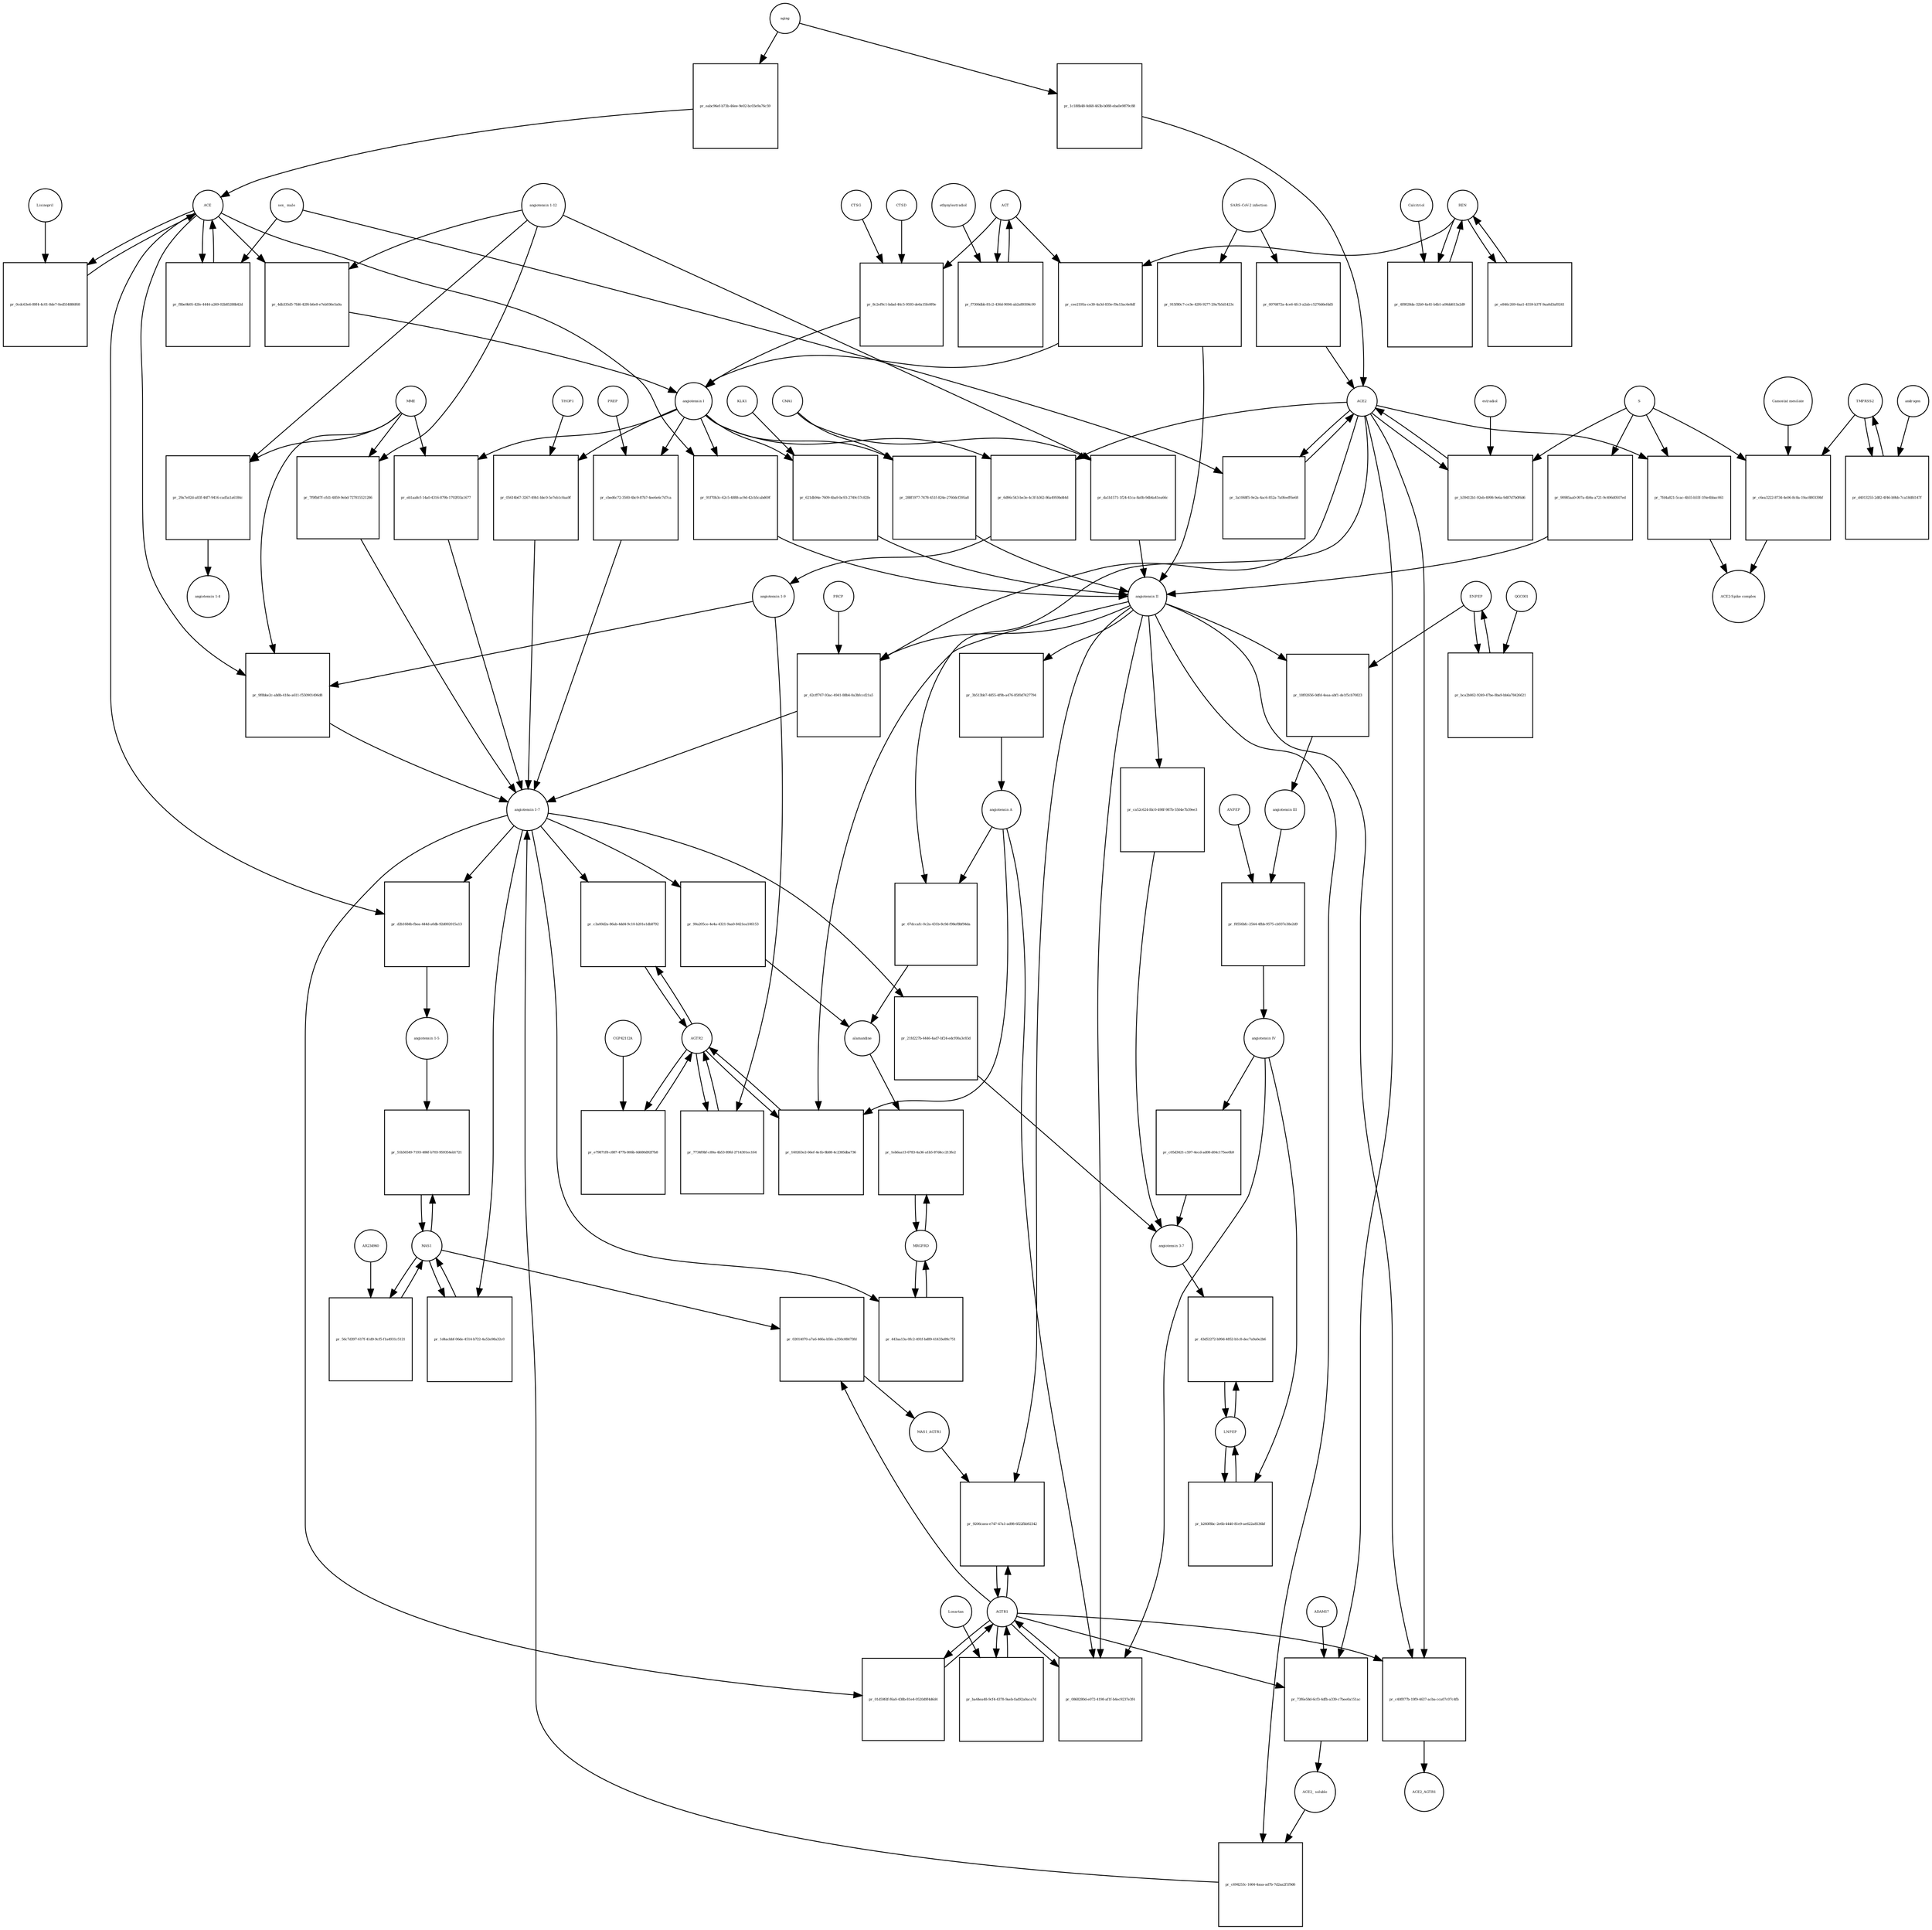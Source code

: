 strict digraph  {
"angiotensin I" [annotation="urn_miriam_obo.chebi_CHEBI%3A2718", bipartite=0, cls="simple chemical", fontsize=4, label="angiotensin I", shape=circle];
"pr_91f70b3c-62c5-4888-ac9d-42cb5cabd69f" [annotation="", bipartite=1, cls=process, fontsize=4, label="pr_91f70b3c-62c5-4888-ac9d-42cb5cabd69f", shape=square];
"angiotensin II" [annotation="urn_miriam_obo.chebi_CHEBI%3A2718", bipartite=0, cls="simple chemical", fontsize=4, label="angiotensin II", shape=circle];
ACE [annotation="urn_miriam_hgnc_HGNC%3A2707", bipartite=0, cls=macromolecule, fontsize=4, label=ACE, shape=circle];
"pr_6d96c543-be3e-4c3f-b362-86a4959bd44d" [annotation="", bipartite=1, cls=process, fontsize=4, label="pr_6d96c543-be3e-4c3f-b362-86a4959bd44d", shape=square];
"angiotensin 1-9" [annotation="urn_miriam_obo.chebi_CHEBI%3A80128", bipartite=0, cls="simple chemical", fontsize=4, label="angiotensin 1-9", shape=circle];
ACE2 [annotation="urn_miriam_hgnc_HGNC%3A13557", bipartite=0, cls=macromolecule, fontsize=4, label=ACE2, shape=circle];
"pr_9f8bbe2c-ab8b-418e-a611-f550901496d8" [annotation="", bipartite=1, cls=process, fontsize=4, label="pr_9f8bbe2c-ab8b-418e-a611-f550901496d8", shape=square];
"angiotensin 1-7" [annotation="urn_miriam_obo.chebi_CHEBI%3A55438", bipartite=0, cls="simple chemical", fontsize=4, label="angiotensin 1-7", shape=circle];
MME [annotation="urn_miriam_hgnc_HGNC%3A7154", bipartite=0, cls=macromolecule, fontsize=4, label=MME, shape=circle];
"pr_62cff767-93ac-4941-88b4-0a3bfccd21a5" [annotation="", bipartite=1, cls=process, fontsize=4, label="pr_62cff767-93ac-4941-88b4-0a3bfccd21a5", shape=square];
PRCP [annotation="urn_miriam_hgnc_HGNC%3A9344", bipartite=0, cls=macromolecule, fontsize=4, label=PRCP, shape=circle];
"pr_d2b1684b-fbea-444d-a0db-92d002015a13" [annotation="", bipartite=1, cls=process, fontsize=4, label="pr_d2b1684b-fbea-444d-a0db-92d002015a13", shape=square];
"angiotensin 1-5" [annotation="urn_miriam_obo.chebi_CHEBI%3A80129", bipartite=0, cls="simple chemical", fontsize=4, label="angiotensin 1-5", shape=circle];
REN [annotation="urn_miriam_hgnc_HGNC%3A9958", bipartite=0, cls=macromolecule, fontsize=4, label=REN, shape=circle];
"pr_4f8028da-32b9-4a41-b4b1-a00dd613a2d9" [annotation="", bipartite=1, cls="omitted process", fontsize=4, label="pr_4f8028da-32b9-4a41-b4b1-a00dd613a2d9", shape=square];
Calcitriol [annotation="urn_miriam_obo.chebi_CHEBI%3A17823", bipartite=0, cls="simple chemical", fontsize=4, label=Calcitriol, shape=circle];
AGT [annotation="urn_miriam_hgnc_HGNC%3A333", bipartite=0, cls=macromolecule, fontsize=4, label=AGT, shape=circle];
"pr_cee2195a-ce30-4a3d-835e-f9a13ac6e8df" [annotation="", bipartite=1, cls=process, fontsize=4, label="pr_cee2195a-ce30-4a3d-835e-f9a13ac6e8df", shape=square];
"pr_eb1aa8cf-14a0-4316-879b-1792f03a1677" [annotation="", bipartite=1, cls=process, fontsize=4, label="pr_eb1aa8cf-14a0-4316-879b-1792f03a1677", shape=square];
MAS1 [annotation="urn_miriam_hgnc_HGNC%3A6899", bipartite=0, cls=macromolecule, fontsize=4, label=MAS1, shape=circle];
"pr_51b56549-7193-486f-b703-959354eb1721" [annotation="", bipartite=1, cls=process, fontsize=4, label="pr_51b56549-7193-486f-b703-959354eb1721", shape=square];
"pr_90a205ce-4e4a-4321-9aa0-8421ea106153" [annotation="", bipartite=1, cls=process, fontsize=4, label="pr_90a205ce-4e4a-4321-9aa0-8421ea106153", shape=square];
alamandine [annotation="urn_miriam_pubchem.compound_44192273", bipartite=0, cls="simple chemical", fontsize=4, label=alamandine, shape=circle];
"pr_3b513bb7-4855-4f9b-a476-85f0d7427794" [annotation="", bipartite=1, cls=process, fontsize=4, label="pr_3b513bb7-4855-4f9b-a476-85f0d7427794", shape=square];
"angiotensin A" [annotation="urn_miriam_kegg.compound_C20970|urn_miriam_pubchem.compound_91691124", bipartite=0, cls="simple chemical", fontsize=4, label="angiotensin A", shape=circle];
"pr_67dccafc-0c2a-431b-8c9d-f98ef8bf94da" [annotation="", bipartite=1, cls=process, fontsize=4, label="pr_67dccafc-0c2a-431b-8c9d-f98ef8bf94da", shape=square];
"pr_18f02656-0dfd-4eaa-abf1-de1f5cb70823" [annotation="", bipartite=1, cls=process, fontsize=4, label="pr_18f02656-0dfd-4eaa-abf1-de1f5cb70823", shape=square];
"angiotensin III" [annotation="urn_miriam_obo.chebi_CHEBI%3A89666", bipartite=0, cls="simple chemical", fontsize=4, label="angiotensin III", shape=circle];
ENPEP [annotation="urn_miriam_hgnc_HGNC%3A3355", bipartite=0, cls=macromolecule, fontsize=4, label=ENPEP, shape=circle];
"pr_f8556bfc-2544-4fbb-9575-cb937e38e2d9" [annotation="", bipartite=1, cls=process, fontsize=4, label="pr_f8556bfc-2544-4fbb-9575-cb937e38e2d9", shape=square];
"angiotensin IV" [annotation="urn_miriam_obo.chebi_CHEBI%3A80127", bipartite=0, cls="simple chemical", fontsize=4, label="angiotensin IV", shape=circle];
"ANPEP " [annotation="urn_miriam_hgnc_HGNC%3A500", bipartite=0, cls=macromolecule, fontsize=4, label="ANPEP ", shape=circle];
AGTR2 [annotation="urn_miriam_hgnc_HGNC%3A338", bipartite=0, cls=macromolecule, fontsize=4, label=AGTR2, shape=circle];
"pr_e79871f8-c887-477b-806b-0d680d92f7b8" [annotation="", bipartite=1, cls=process, fontsize=4, label="pr_e79871f8-c887-477b-806b-0d680d92f7b8", shape=square];
CGP42112A [annotation="urn_miriam_obo.chebi_CHEBI%3A147302", bipartite=0, cls="simple chemical", fontsize=4, label=CGP42112A, shape=circle];
"pr_e846c269-6aa1-4559-b37f-9aa0d3af0241" [annotation="", bipartite=1, cls=process, fontsize=4, label="pr_e846c269-6aa1-4559-b37f-9aa0d3af0241", shape=square];
"pr_73f6e58d-6cf3-4dfb-a339-c7bee0a151ac" [annotation="", bipartite=1, cls=process, fontsize=4, label="pr_73f6e58d-6cf3-4dfb-a339-c7bee0a151ac", shape=square];
"ACE2_ soluble" [annotation="urn_miriam_hgnc.symbol_ACE2", bipartite=0, cls=macromolecule, fontsize=4, label="ACE2_ soluble", shape=circle];
ADAM17 [annotation="urn_miriam_hgnc_HGNC%3A195", bipartite=0, cls=macromolecule, fontsize=4, label=ADAM17, shape=circle];
AGTR1 [annotation="urn_miriam_hgnc_HGNC%3A336", bipartite=0, cls=macromolecule, fontsize=4, label=AGTR1, shape=circle];
"pr_160263e2-66ef-4e1b-8b88-4c2385dba736" [annotation="", bipartite=1, cls=process, fontsize=4, label="pr_160263e2-66ef-4e1b-8b88-4c2385dba736", shape=square];
"pr_1c188b48-0d48-463b-b088-eba0e9879c88" [annotation="", bipartite=1, cls=process, fontsize=4, label="pr_1c188b48-0d48-463b-b088-eba0e9879c88", shape=square];
aging [annotation="urn_miriam_obo.go_GO%3A0007568", bipartite=0, cls=phenotype, fontsize=4, label=aging, shape=circle];
MRGPRD [annotation="urn_miriam_hgnc_HGNC%3A29626", bipartite=0, cls=macromolecule, fontsize=4, label=MRGPRD, shape=circle];
"pr_1eb6aa13-6783-4a36-a1b5-87d4cc213fe2" [annotation="", bipartite=1, cls=process, fontsize=4, label="pr_1eb6aa13-6783-4a36-a1b5-87d4cc213fe2", shape=square];
"pr_c694253c-1664-4aaa-ad7b-7d2aa2f1f9d6" [annotation="", bipartite=1, cls=process, fontsize=4, label="pr_c694253c-1664-4aaa-ad7b-7d2aa2f1f9d6", shape=square];
"pr_eabc96ef-b73b-46ee-9e02-bc03e9a76c59" [annotation="", bipartite=1, cls=process, fontsize=4, label="pr_eabc96ef-b73b-46ee-9e02-bc03e9a76c59", shape=square];
"pr_3a1068f5-9e2a-4ac6-852a-7a0feeff6e68" [annotation="", bipartite=1, cls=process, fontsize=4, label="pr_3a1068f5-9e2a-4ac6-852a-7a0feeff6e68", shape=square];
"sex_ male" [annotation=urn_miriam_mesh_D008297, bipartite=0, cls=phenotype, fontsize=4, label="sex_ male", shape=circle];
"pr_90985aa0-097a-4b9a-a721-9c496d0507ed" [annotation="", bipartite=1, cls=process, fontsize=4, label="pr_90985aa0-097a-4b9a-a721-9c496d0507ed", shape=square];
S [annotation="urn_miriam_uniprot_P0DTC2|urn_miriam_uniprot_P59594", bipartite=0, cls=macromolecule, fontsize=4, label=S, shape=circle];
"pr_f8be9b05-42fe-4444-a269-02b85288b42d" [annotation="", bipartite=1, cls=process, fontsize=4, label="pr_f8be9b05-42fe-4444-a269-02b85288b42d", shape=square];
"pr_0868280d-e072-4198-af1f-b4ec9237e3f4" [annotation="", bipartite=1, cls=process, fontsize=4, label="pr_0868280d-e072-4198-af1f-b4ec9237e3f4", shape=square];
"pr_c40f877b-19f9-4637-acba-cca07c07c4fb" [annotation="", bipartite=1, cls=process, fontsize=4, label="pr_c40f877b-19f9-4637-acba-cca07c07c4fb", shape=square];
ACE2_AGTR1 [annotation=urn_miriam_pubmed_25225202, bipartite=0, cls=complex, fontsize=4, label=ACE2_AGTR1, shape=circle];
"pr_7fd4a821-5cac-4b55-b55f-1f4e4bbac061" [annotation="", bipartite=1, cls=process, fontsize=4, label="pr_7fd4a821-5cac-4b55-b55f-1f4e4bbac061", shape=square];
"ACE2-Spike complex" [annotation=urn_miriam_pubmed_32275855, bipartite=0, cls=complex, fontsize=4, label="ACE2-Spike complex", shape=circle];
"pr_915f80c7-ce3e-42f6-9277-29a7b5d1423c" [annotation="", bipartite=1, cls=process, fontsize=4, label="pr_915f80c7-ce3e-42f6-9277-29a7b5d1423c", shape=square];
"SARS-CoV-2 infection" [annotation="urn_miriam_taxonomy_2697049|urn_miriam_mesh_C000657245", bipartite=0, cls=phenotype, fontsize=4, label="SARS-CoV-2 infection", shape=circle];
"angiotensin 1-12" [annotation=urn_miriam_pubmed_27465904, bipartite=0, cls="simple chemical", fontsize=4, label="angiotensin 1-12", shape=circle];
"pr_da1b1571-1f24-41ca-8a0b-9db4a41ea66c" [annotation="", bipartite=1, cls=process, fontsize=4, label="pr_da1b1571-1f24-41ca-8a0b-9db4a41ea66c", shape=square];
CMA1 [annotation="urn_miriam_hgnc_HGNC%3A2097", bipartite=0, cls=macromolecule, fontsize=4, label=CMA1, shape=circle];
TMPRSS2 [annotation="urn_miriam_hgnc_HGNC%3A11876", bipartite=0, cls=macromolecule, fontsize=4, label=TMPRSS2, shape=circle];
"pr_d4013255-2d82-4f46-b9bb-7ca18dfd147f" [annotation="", bipartite=1, cls="omitted process", fontsize=4, label="pr_d4013255-2d82-4f46-b9bb-7ca18dfd147f", shape=square];
androgen [annotation="urn_miriam_obo.chebi_CHEBI%3A50113", bipartite=0, cls="simple chemical", fontsize=4, label=androgen, shape=circle];
"pr_29a7e02d-a83f-44f7-9416-cad5a1a6184c" [annotation="", bipartite=1, cls=process, fontsize=4, label="pr_29a7e02d-a83f-44f7-9416-cad5a1a6184c", shape=square];
"angiotensin 1-4" [annotation=urn_miriam_pubmed_22490446, bipartite=0, cls="simple chemical", fontsize=4, label="angiotensin 1-4", shape=circle];
"pr_02014070-a7a6-466a-b5fe-a350c08473fd" [annotation="", bipartite=1, cls=process, fontsize=4, label="pr_02014070-a7a6-466a-b5fe-a350c08473fd", shape=square];
MAS1_AGTR1 [annotation=urn_miriam_pubmed_15809376, bipartite=0, cls=complex, fontsize=4, label=MAS1_AGTR1, shape=circle];
"pr_9206caea-e747-47a1-ad98-6f22fbb92342" [annotation="", bipartite=1, cls=process, fontsize=4, label="pr_9206caea-e747-47a1-ad98-6f22fbb92342", shape=square];
"pr_0cdc63e6-89f4-4c01-8de7-0ed554886f68" [annotation="", bipartite=1, cls=process, fontsize=4, label="pr_0cdc63e6-89f4-4c01-8de7-0ed554886f68", shape=square];
Lisinopril [annotation="urn_miriam_obo.chebi_CHEBI%3A43755", bipartite=0, cls="simple chemical", fontsize=4, label=Lisinopril, shape=circle];
"pr_4db335d5-7fd6-42f6-b6e8-e7eb936e5a0a" [annotation="", bipartite=1, cls=process, fontsize=4, label="pr_4db335d5-7fd6-42f6-b6e8-e7eb936e5a0a", shape=square];
LNPEP [annotation="urn_miriam_hgnc_HGNC%3A6656", bipartite=0, cls=macromolecule, fontsize=4, label=LNPEP, shape=circle];
"pr_b260f8bc-2e6b-4440-81e9-ae622a8536bf" [annotation="", bipartite=1, cls=process, fontsize=4, label="pr_b260f8bc-2e6b-4440-81e9-ae622a8536bf", shape=square];
"pr_7f9fb87f-cfd1-4859-9ebd-727815521286" [annotation="", bipartite=1, cls=process, fontsize=4, label="pr_7f9fb87f-cfd1-4859-9ebd-727815521286", shape=square];
"pr_56c7d397-617f-41d9-9cf5-f1a4931c5121" [annotation="", bipartite=1, cls=process, fontsize=4, label="pr_56c7d397-617f-41d9-9cf5-f1a4931c5121", shape=square];
AR234960 [annotation="urn_miriam_pubchem.compound_146025955", bipartite=0, cls="simple chemical", fontsize=4, label=AR234960, shape=circle];
"pr_bca2b062-9249-47be-8ba9-bb6a78426621" [annotation="", bipartite=1, cls=process, fontsize=4, label="pr_bca2b062-9249-47be-8ba9-bb6a78426621", shape=square];
QGC001 [annotation=urn_miriam_pubmed_24337978, bipartite=0, cls="simple chemical", fontsize=4, label=QGC001, shape=circle];
"pr_8c2ef9c1-bdad-44c5-9593-de6a15fe9f0e" [annotation="", bipartite=1, cls=process, fontsize=4, label="pr_8c2ef9c1-bdad-44c5-9593-de6a15fe9f0e", shape=square];
CTSD [annotation="urn_miriam_hgnc_HGNC%3A2529", bipartite=0, cls=macromolecule, fontsize=4, label=CTSD, shape=circle];
CTSG [annotation="urn_miriam_hgnc_HGNC%3A2532", bipartite=0, cls=macromolecule, fontsize=4, label=CTSG, shape=circle];
"pr_288f1977-7478-451f-824e-2760dcf395a8" [annotation="", bipartite=1, cls=process, fontsize=4, label="pr_288f1977-7478-451f-824e-2760dcf395a8", shape=square];
"pr_621db94e-7609-4ba9-bc93-2749c57c82fe" [annotation="", bipartite=1, cls=process, fontsize=4, label="pr_621db94e-7609-4ba9-bc93-2749c57c82fe", shape=square];
KLK1 [annotation="urn_miriam_hgnc_HGNC%3A6357", bipartite=0, cls=macromolecule, fontsize=4, label=KLK1, shape=circle];
"pr_05614b67-3267-49b1-bbc0-5e7eb1c0aa9f" [annotation="", bipartite=1, cls=process, fontsize=4, label="pr_05614b67-3267-49b1-bbc0-5e7eb1c0aa9f", shape=square];
THOP1 [annotation="urn_miriam_hgnc_HGNC%3A11793", bipartite=0, cls=macromolecule, fontsize=4, label=THOP1, shape=circle];
"pr_cbed6c72-3500-4bc9-87b7-4ee6e6c7d7ca" [annotation="", bipartite=1, cls=process, fontsize=4, label="pr_cbed6c72-3500-4bc9-87b7-4ee6e6c7d7ca", shape=square];
PREP [annotation="urn_miriam_hgnc_HGNC%3A9358", bipartite=0, cls=macromolecule, fontsize=4, label=PREP, shape=circle];
"pr_ba44ea48-9cf4-4378-9aeb-fad92a0aca7d" [annotation="", bipartite=1, cls=process, fontsize=4, label="pr_ba44ea48-9cf4-4378-9aeb-fad92a0aca7d", shape=square];
Losartan [annotation="urn_miriam_obo.chebi_CHEBI%3A6541", bipartite=0, cls="simple chemical", fontsize=4, label=Losartan, shape=circle];
"pr_01d59fdf-f6a0-438b-81e4-0520d9f4d6d4" [annotation="", bipartite=1, cls=process, fontsize=4, label="pr_01d59fdf-f6a0-438b-81e4-0520d9f4d6d4", shape=square];
"pr_c3a00d2a-86ab-4dd4-9c10-b201e1db8792" [annotation="", bipartite=1, cls=process, fontsize=4, label="pr_c3a00d2a-86ab-4dd4-9c10-b201e1db8792", shape=square];
"pr_7734f0bf-c80a-4b53-89fd-2714301ec164" [annotation="", bipartite=1, cls=process, fontsize=4, label="pr_7734f0bf-c80a-4b53-89fd-2714301ec164", shape=square];
"pr_1d4acbbf-06de-4514-b722-4a52e98a32c0" [annotation="", bipartite=1, cls=process, fontsize=4, label="pr_1d4acbbf-06de-4514-b722-4a52e98a32c0", shape=square];
"pr_443aa13a-0fc2-491f-bd89-41433e89c751" [annotation="", bipartite=1, cls=process, fontsize=4, label="pr_443aa13a-0fc2-491f-bd89-41433e89c751", shape=square];
"pr_21fd227b-4446-4ad7-bf24-edcf00a3c83d" [annotation="", bipartite=1, cls=process, fontsize=4, label="pr_21fd227b-4446-4ad7-bf24-edcf00a3c83d", shape=square];
"angiotensin 3-7" [annotation=urn_miriam_pubmed_30934934, bipartite=0, cls="simple chemical", fontsize=4, label="angiotensin 3-7", shape=circle];
"pr_ca52c624-fdc0-498f-987b-5504e7b39ee3" [annotation="", bipartite=1, cls=process, fontsize=4, label="pr_ca52c624-fdc0-498f-987b-5504e7b39ee3", shape=square];
"pr_c05d3421-c597-4ecd-ad08-d04c175ee0b9" [annotation="", bipartite=1, cls=process, fontsize=4, label="pr_c05d3421-c597-4ecd-ad08-d04c175ee0b9", shape=square];
"pr_c6ea3222-8734-4e06-8c8a-19ac880339bf" [annotation="", bipartite=1, cls="omitted process", fontsize=4, label="pr_c6ea3222-8734-4e06-8c8a-19ac880339bf", shape=square];
"Camostat mesilate" [annotation="urn_miriam_obo.chebi_CHEBI%3A135632", bipartite=0, cls="simple chemical", fontsize=4, label="Camostat mesilate", shape=circle];
"pr_43d52272-b99d-4852-b1c8-dec7a9a0e2b6" [annotation="", bipartite=1, cls=process, fontsize=4, label="pr_43d52272-b99d-4852-b1c8-dec7a9a0e2b6", shape=square];
"pr_b39412b1-92eb-4998-9e6a-9d87d7b0f6d6" [annotation="", bipartite=1, cls="omitted process", fontsize=4, label="pr_b39412b1-92eb-4998-9e6a-9d87d7b0f6d6", shape=square];
estradiol [annotation="urn_miriam_obo.chebi_CHEBI%3A16469", bipartite=0, cls="simple chemical", fontsize=4, label=estradiol, shape=circle];
"pr_f7306dbb-81c2-436d-9004-ab2a89306c99" [annotation="", bipartite=1, cls="omitted process", fontsize=4, label="pr_f7306dbb-81c2-436d-9004-ab2a89306c99", shape=square];
ethynylestradiol [annotation="urn_miriam_obo.chebi_CHEBI%3A4903", bipartite=0, cls="simple chemical", fontsize=4, label=ethynylestradiol, shape=circle];
"pr_0076872a-4ce6-4fc3-a2ab-c5276d6efdd5" [annotation="", bipartite=1, cls=process, fontsize=4, label="pr_0076872a-4ce6-4fc3-a2ab-c5276d6efdd5", shape=square];
"angiotensin I" -> "pr_91f70b3c-62c5-4888-ac9d-42cb5cabd69f"  [annotation="", interaction_type=consumption];
"angiotensin I" -> "pr_6d96c543-be3e-4c3f-b362-86a4959bd44d"  [annotation="", interaction_type=consumption];
"angiotensin I" -> "pr_eb1aa8cf-14a0-4316-879b-1792f03a1677"  [annotation="", interaction_type=consumption];
"angiotensin I" -> "pr_288f1977-7478-451f-824e-2760dcf395a8"  [annotation="", interaction_type=consumption];
"angiotensin I" -> "pr_621db94e-7609-4ba9-bc93-2749c57c82fe"  [annotation="", interaction_type=consumption];
"angiotensin I" -> "pr_05614b67-3267-49b1-bbc0-5e7eb1c0aa9f"  [annotation="", interaction_type=consumption];
"angiotensin I" -> "pr_cbed6c72-3500-4bc9-87b7-4ee6e6c7d7ca"  [annotation="", interaction_type=consumption];
"pr_91f70b3c-62c5-4888-ac9d-42cb5cabd69f" -> "angiotensin II"  [annotation="", interaction_type=production];
"angiotensin II" -> "pr_62cff767-93ac-4941-88b4-0a3bfccd21a5"  [annotation="", interaction_type=consumption];
"angiotensin II" -> "pr_3b513bb7-4855-4f9b-a476-85f0d7427794"  [annotation="", interaction_type=consumption];
"angiotensin II" -> "pr_18f02656-0dfd-4eaa-abf1-de1f5cb70823"  [annotation="", interaction_type=consumption];
"angiotensin II" -> "pr_160263e2-66ef-4e1b-8b88-4c2385dba736"  [annotation="urn_miriam_pubmed_17630322|urn_miriam_taxonomy_9606|urn_miriam_pubmed_17138938", interaction_type=stimulation];
"angiotensin II" -> "pr_c694253c-1664-4aaa-ad7b-7d2aa2f1f9d6"  [annotation="", interaction_type=consumption];
"angiotensin II" -> "pr_0868280d-e072-4198-af1f-b4ec9237e3f4"  [annotation="urn_miriam_pubmed_26497614|urn_miriam_taxonomy_10116|urn_miriam_pubmed_17630322|urn_miriam_pubmed_32333398|urn_miriam_pubmed_17138938|urn_miriam_taxonomy_9606", interaction_type=stimulation];
"angiotensin II" -> "pr_c40f877b-19f9-4637-acba-cca07c07c4fb"  [annotation="urn_miriam_pubmed_25225202|urn_miriam_taxonomy_9606", interaction_type=inhibition];
"angiotensin II" -> "pr_9206caea-e747-47a1-ad98-6f22fbb92342"  [annotation="urn_miriam_pubmed_15809376|urn_miriam_taxonomy_9606", interaction_type=stimulation];
"angiotensin II" -> "pr_ca52c624-fdc0-498f-987b-5504e7b39ee3"  [annotation="", interaction_type=consumption];
ACE -> "pr_91f70b3c-62c5-4888-ac9d-42cb5cabd69f"  [annotation="urn_miriam_taxonomy_9606|urn_miriam_pubmed_10969042", interaction_type=catalysis];
ACE -> "pr_9f8bbe2c-ab8b-418e-a611-f550901496d8"  [annotation="urn_miriam_pubmed_15283675|urn_miriam_taxonomy_9606", interaction_type=catalysis];
ACE -> "pr_d2b1684b-fbea-444d-a0db-92d002015a13"  [annotation="urn_miriam_pubmed_10969042|urn_miriam_taxonomy_9606", interaction_type=catalysis];
ACE -> "pr_f8be9b05-42fe-4444-a269-02b85288b42d"  [annotation="", interaction_type=consumption];
ACE -> "pr_0cdc63e6-89f4-4c01-8de7-0ed554886f68"  [annotation="", interaction_type=consumption];
ACE -> "pr_4db335d5-7fd6-42f6-b6e8-e7eb936e5a0a"  [annotation="urn_miriam_pubmed_22490446|urn_miriam_taxonomy_10116", interaction_type=catalysis];
"pr_6d96c543-be3e-4c3f-b362-86a4959bd44d" -> "angiotensin 1-9"  [annotation="", interaction_type=production];
"angiotensin 1-9" -> "pr_9f8bbe2c-ab8b-418e-a611-f550901496d8"  [annotation="", interaction_type=consumption];
"angiotensin 1-9" -> "pr_7734f0bf-c80a-4b53-89fd-2714301ec164"  [annotation="urn_miriam_pubmed_30048754|urn_miriam_taxonomy_10116", interaction_type=stimulation];
ACE2 -> "pr_6d96c543-be3e-4c3f-b362-86a4959bd44d"  [annotation="urn_miriam_pubmed_10969042|urn_miriam_taxonomy_9606", interaction_type=catalysis];
ACE2 -> "pr_62cff767-93ac-4941-88b4-0a3bfccd21a5"  [annotation="urn_miriam_taxonomy_10090|urn_miriam_pubmed_23392115", interaction_type=catalysis];
ACE2 -> "pr_67dccafc-0c2a-431b-8c9d-f98ef8bf94da"  [annotation="urn_miriam_pubmed_23446738|urn_miriam_taxonomy_9606", interaction_type=catalysis];
ACE2 -> "pr_73f6e58d-6cf3-4dfb-a339-c7bee0a151ac"  [annotation="", interaction_type=consumption];
ACE2 -> "pr_3a1068f5-9e2a-4ac6-852a-7a0feeff6e68"  [annotation="", interaction_type=consumption];
ACE2 -> "pr_c40f877b-19f9-4637-acba-cca07c07c4fb"  [annotation="", interaction_type=consumption];
ACE2 -> "pr_7fd4a821-5cac-4b55-b55f-1f4e4bbac061"  [annotation="", interaction_type=consumption];
ACE2 -> "pr_b39412b1-92eb-4998-9e6a-9d87d7b0f6d6"  [annotation="", interaction_type=consumption];
"pr_9f8bbe2c-ab8b-418e-a611-f550901496d8" -> "angiotensin 1-7"  [annotation="", interaction_type=production];
"angiotensin 1-7" -> "pr_d2b1684b-fbea-444d-a0db-92d002015a13"  [annotation="", interaction_type=consumption];
"angiotensin 1-7" -> "pr_90a205ce-4e4a-4321-9aa0-8421ea106153"  [annotation="", interaction_type=consumption];
"angiotensin 1-7" -> "pr_01d59fdf-f6a0-438b-81e4-0520d9f4d6d4"  [annotation="urn_miriam_pubmed_29928987|urn_miriam_taxonomy_9606", interaction_type=inhibition];
"angiotensin 1-7" -> "pr_c3a00d2a-86ab-4dd4-9c10-b201e1db8792"  [annotation="urn_miriam_pubmed_15767466|urn_miriam_taxonomy_10116", interaction_type=stimulation];
"angiotensin 1-7" -> "pr_1d4acbbf-06de-4514-b722-4a52e98a32c0"  [annotation="urn_miriam_pubmed_27217404|urn_miriam_taxonomy_9606", interaction_type=stimulation];
"angiotensin 1-7" -> "pr_443aa13a-0fc2-491f-bd89-41433e89c751"  [annotation="urn_miriam_pubmed_27217404|urn_miriam_taxonomy_9606", interaction_type=stimulation];
"angiotensin 1-7" -> "pr_21fd227b-4446-4ad7-bf24-edcf00a3c83d"  [annotation="", interaction_type=consumption];
MME -> "pr_9f8bbe2c-ab8b-418e-a611-f550901496d8"  [annotation="urn_miriam_pubmed_15283675|urn_miriam_taxonomy_9606", interaction_type=catalysis];
MME -> "pr_eb1aa8cf-14a0-4316-879b-1792f03a1677"  [annotation="urn_miriam_taxonomy_9606|urn_miriam_pubmed_15283675", interaction_type=catalysis];
MME -> "pr_29a7e02d-a83f-44f7-9416-cad5a1a6184c"  [annotation="urn_miriam_pubmed_22490446|urn_miriam_taxonomy_10116", interaction_type=catalysis];
MME -> "pr_7f9fb87f-cfd1-4859-9ebd-727815521286"  [annotation="urn_miriam_pubmed_22490446|urn_miriam_taxonomy_10116", interaction_type=catalysis];
"pr_62cff767-93ac-4941-88b4-0a3bfccd21a5" -> "angiotensin 1-7"  [annotation="", interaction_type=production];
PRCP -> "pr_62cff767-93ac-4941-88b4-0a3bfccd21a5"  [annotation="urn_miriam_taxonomy_10090|urn_miriam_pubmed_23392115", interaction_type=catalysis];
"pr_d2b1684b-fbea-444d-a0db-92d002015a13" -> "angiotensin 1-5"  [annotation="", interaction_type=production];
"angiotensin 1-5" -> "pr_51b56549-7193-486f-b703-959354eb1721"  [annotation="urn_miriam_pubmed_27660028|urn_miriam_taxonomy_10116", interaction_type=stimulation];
REN -> "pr_4f8028da-32b9-4a41-b4b1-a00dd613a2d9"  [annotation="", interaction_type=consumption];
REN -> "pr_cee2195a-ce30-4a3d-835e-f9a13ac6e8df"  [annotation="urn_miriam_pubmed_10585461|urn_miriam_taxonomy_9606", interaction_type=catalysis];
REN -> "pr_e846c269-6aa1-4559-b37f-9aa0d3af0241"  [annotation="", interaction_type=consumption];
"pr_4f8028da-32b9-4a41-b4b1-a00dd613a2d9" -> REN  [annotation="", interaction_type=production];
Calcitriol -> "pr_4f8028da-32b9-4a41-b4b1-a00dd613a2d9"  [annotation="urn_miriam_pubmed_12122115|urn_miriam_taxonomy_10090", interaction_type=inhibition];
AGT -> "pr_cee2195a-ce30-4a3d-835e-f9a13ac6e8df"  [annotation="", interaction_type=consumption];
AGT -> "pr_8c2ef9c1-bdad-44c5-9593-de6a15fe9f0e"  [annotation="", interaction_type=consumption];
AGT -> "pr_f7306dbb-81c2-436d-9004-ab2a89306c99"  [annotation="", interaction_type=consumption];
"pr_cee2195a-ce30-4a3d-835e-f9a13ac6e8df" -> "angiotensin I"  [annotation="", interaction_type=production];
"pr_eb1aa8cf-14a0-4316-879b-1792f03a1677" -> "angiotensin 1-7"  [annotation="", interaction_type=production];
MAS1 -> "pr_51b56549-7193-486f-b703-959354eb1721"  [annotation="", interaction_type=consumption];
MAS1 -> "pr_02014070-a7a6-466a-b5fe-a350c08473fd"  [annotation="", interaction_type=consumption];
MAS1 -> "pr_56c7d397-617f-41d9-9cf5-f1a4931c5121"  [annotation="", interaction_type=consumption];
MAS1 -> "pr_1d4acbbf-06de-4514-b722-4a52e98a32c0"  [annotation="", interaction_type=consumption];
"pr_51b56549-7193-486f-b703-959354eb1721" -> MAS1  [annotation="", interaction_type=production];
"pr_90a205ce-4e4a-4321-9aa0-8421ea106153" -> alamandine  [annotation="", interaction_type=production];
alamandine -> "pr_1eb6aa13-6783-4a36-a1b5-87d4cc213fe2"  [annotation="urn_miriam_pubmed_23446738|urn_miriam_taxonomy_9606", interaction_type=stimulation];
"pr_3b513bb7-4855-4f9b-a476-85f0d7427794" -> "angiotensin A"  [annotation="", interaction_type=production];
"angiotensin A" -> "pr_67dccafc-0c2a-431b-8c9d-f98ef8bf94da"  [annotation="", interaction_type=consumption];
"angiotensin A" -> "pr_160263e2-66ef-4e1b-8b88-4c2385dba736"  [annotation="urn_miriam_pubmed_17630322|urn_miriam_taxonomy_9606|urn_miriam_pubmed_17138938", interaction_type=stimulation];
"angiotensin A" -> "pr_0868280d-e072-4198-af1f-b4ec9237e3f4"  [annotation="urn_miriam_pubmed_26497614|urn_miriam_taxonomy_10116|urn_miriam_pubmed_17630322|urn_miriam_pubmed_32333398|urn_miriam_pubmed_17138938|urn_miriam_taxonomy_9606", interaction_type=stimulation];
"pr_67dccafc-0c2a-431b-8c9d-f98ef8bf94da" -> alamandine  [annotation="", interaction_type=production];
"pr_18f02656-0dfd-4eaa-abf1-de1f5cb70823" -> "angiotensin III"  [annotation="", interaction_type=production];
"angiotensin III" -> "pr_f8556bfc-2544-4fbb-9575-cb937e38e2d9"  [annotation="", interaction_type=consumption];
ENPEP -> "pr_18f02656-0dfd-4eaa-abf1-de1f5cb70823"  [annotation="urn_miriam_pubmed_8876246|urn_miriam_taxonomy_10090", interaction_type=catalysis];
ENPEP -> "pr_bca2b062-9249-47be-8ba9-bb6a78426621"  [annotation="", interaction_type=consumption];
"pr_f8556bfc-2544-4fbb-9575-cb937e38e2d9" -> "angiotensin IV"  [annotation="", interaction_type=production];
"angiotensin IV" -> "pr_0868280d-e072-4198-af1f-b4ec9237e3f4"  [annotation="urn_miriam_pubmed_26497614|urn_miriam_taxonomy_10116|urn_miriam_pubmed_17630322|urn_miriam_pubmed_32333398|urn_miriam_pubmed_17138938|urn_miriam_taxonomy_9606", interaction_type=stimulation];
"angiotensin IV" -> "pr_b260f8bc-2e6b-4440-81e9-ae622a8536bf"  [annotation="urn_miriam_pubmed_11707427|urn_miriam_taxonomy_9606", interaction_type=stimulation];
"angiotensin IV" -> "pr_c05d3421-c597-4ecd-ad08-d04c175ee0b9"  [annotation="", interaction_type=consumption];
"ANPEP " -> "pr_f8556bfc-2544-4fbb-9575-cb937e38e2d9"  [annotation="urn_miriam_pubmed_8876246|urn_miriam_taxonomy_10090", interaction_type=catalysis];
AGTR2 -> "pr_e79871f8-c887-477b-806b-0d680d92f7b8"  [annotation="", interaction_type=consumption];
AGTR2 -> "pr_160263e2-66ef-4e1b-8b88-4c2385dba736"  [annotation="", interaction_type=consumption];
AGTR2 -> "pr_c3a00d2a-86ab-4dd4-9c10-b201e1db8792"  [annotation="", interaction_type=consumption];
AGTR2 -> "pr_7734f0bf-c80a-4b53-89fd-2714301ec164"  [annotation="", interaction_type=consumption];
"pr_e79871f8-c887-477b-806b-0d680d92f7b8" -> AGTR2  [annotation="", interaction_type=production];
CGP42112A -> "pr_e79871f8-c887-477b-806b-0d680d92f7b8"  [annotation="urn_miriam_pubmed_25014541|urn_miriam_taxonomy_9606", interaction_type=stimulation];
"pr_e846c269-6aa1-4559-b37f-9aa0d3af0241" -> REN  [annotation="", interaction_type=production];
"pr_73f6e58d-6cf3-4dfb-a339-c7bee0a151ac" -> "ACE2_ soluble"  [annotation="", interaction_type=production];
"ACE2_ soluble" -> "pr_c694253c-1664-4aaa-ad7b-7d2aa2f1f9d6"  [annotation="urn_miriam_pubmed_28512108|urn_miriam_taxonomy_9606", interaction_type=stimulation];
ADAM17 -> "pr_73f6e58d-6cf3-4dfb-a339-c7bee0a151ac"  [annotation="urn_miriam_pubmed_24227843|urn_miriam_taxonomy_9606|urn_miriam_pubmed_32333398|urn_miriam_pubmed_28512108", interaction_type=catalysis];
AGTR1 -> "pr_73f6e58d-6cf3-4dfb-a339-c7bee0a151ac"  [annotation="urn_miriam_pubmed_24227843|urn_miriam_taxonomy_9606|urn_miriam_pubmed_32333398|urn_miriam_pubmed_28512108", interaction_type=stimulation];
AGTR1 -> "pr_0868280d-e072-4198-af1f-b4ec9237e3f4"  [annotation="", interaction_type=consumption];
AGTR1 -> "pr_c40f877b-19f9-4637-acba-cca07c07c4fb"  [annotation="", interaction_type=consumption];
AGTR1 -> "pr_02014070-a7a6-466a-b5fe-a350c08473fd"  [annotation="", interaction_type=consumption];
AGTR1 -> "pr_9206caea-e747-47a1-ad98-6f22fbb92342"  [annotation="", interaction_type=consumption];
AGTR1 -> "pr_ba44ea48-9cf4-4378-9aeb-fad92a0aca7d"  [annotation="", interaction_type=consumption];
AGTR1 -> "pr_01d59fdf-f6a0-438b-81e4-0520d9f4d6d4"  [annotation="", interaction_type=consumption];
"pr_160263e2-66ef-4e1b-8b88-4c2385dba736" -> AGTR2  [annotation="", interaction_type=production];
"pr_1c188b48-0d48-463b-b088-eba0e9879c88" -> ACE2  [annotation="", interaction_type=production];
aging -> "pr_1c188b48-0d48-463b-b088-eba0e9879c88"  [annotation="urn_miriam_pubmed_20689271|urn_miriam_taxonomy_10116", interaction_type=inhibition];
aging -> "pr_eabc96ef-b73b-46ee-9e02-bc03e9a76c59"  [annotation="urn_miriam_pubmed_20689271|urn_miriam_taxonomy_10116", interaction_type=stimulation];
MRGPRD -> "pr_1eb6aa13-6783-4a36-a1b5-87d4cc213fe2"  [annotation="", interaction_type=consumption];
MRGPRD -> "pr_443aa13a-0fc2-491f-bd89-41433e89c751"  [annotation="", interaction_type=consumption];
"pr_1eb6aa13-6783-4a36-a1b5-87d4cc213fe2" -> MRGPRD  [annotation="", interaction_type=production];
"pr_c694253c-1664-4aaa-ad7b-7d2aa2f1f9d6" -> "angiotensin 1-7"  [annotation="", interaction_type=production];
"pr_eabc96ef-b73b-46ee-9e02-bc03e9a76c59" -> ACE  [annotation="", interaction_type=production];
"pr_3a1068f5-9e2a-4ac6-852a-7a0feeff6e68" -> ACE2  [annotation="", interaction_type=production];
"sex_ male" -> "pr_3a1068f5-9e2a-4ac6-852a-7a0feeff6e68"  [annotation="urn_miriam_pubmed_26171856|urn_miriam_taxonomy_10116", interaction_type=stimulation];
"sex_ male" -> "pr_f8be9b05-42fe-4444-a269-02b85288b42d"  [annotation="urn_miriam_pubmed_26171856|urn_miriam_taxonomy_10116", interaction_type=stimulation];
"pr_90985aa0-097a-4b9a-a721-9c496d0507ed" -> "angiotensin II"  [annotation="", interaction_type=production];
S -> "pr_90985aa0-097a-4b9a-a721-9c496d0507ed"  [annotation="urn_miriam_pubmed_16007097|urn_miriam_taxonomy_10090|urn_miriam_uniprot_P59594", interaction_type=stimulation];
S -> "pr_7fd4a821-5cac-4b55-b55f-1f4e4bbac061"  [annotation="", interaction_type=consumption];
S -> "pr_c6ea3222-8734-4e06-8c8a-19ac880339bf"  [annotation="", interaction_type=consumption];
S -> "pr_b39412b1-92eb-4998-9e6a-9d87d7b0f6d6"  [annotation="urn_miriam_pubmed_32432918|urn_miriam_taxonomy_9606|urn_miriam_pubmed_19864379|urn_miriam_uniprot_P59594", interaction_type=inhibition];
"pr_f8be9b05-42fe-4444-a269-02b85288b42d" -> ACE  [annotation="", interaction_type=production];
"pr_0868280d-e072-4198-af1f-b4ec9237e3f4" -> AGTR1  [annotation="", interaction_type=production];
"pr_c40f877b-19f9-4637-acba-cca07c07c4fb" -> ACE2_AGTR1  [annotation="", interaction_type=production];
"pr_7fd4a821-5cac-4b55-b55f-1f4e4bbac061" -> "ACE2-Spike complex"  [annotation="", interaction_type=production];
"pr_915f80c7-ce3e-42f6-9277-29a7b5d1423c" -> "angiotensin II"  [annotation="", interaction_type=production];
"SARS-CoV-2 infection" -> "pr_915f80c7-ce3e-42f6-9277-29a7b5d1423c"  [annotation="urn_miriam_pubmed_32048163|urn_miriam_taxonomy_9606", interaction_type=stimulation];
"SARS-CoV-2 infection" -> "pr_0076872a-4ce6-4fc3-a2ab-c5276d6efdd5"  [annotation="urn_miriam_pubmed_32408336|urn_miriam_taxonomy_9606", interaction_type=inhibition];
"angiotensin 1-12" -> "pr_da1b1571-1f24-41ca-8a0b-9db4a41ea66c"  [annotation="", interaction_type=consumption];
"angiotensin 1-12" -> "pr_29a7e02d-a83f-44f7-9416-cad5a1a6184c"  [annotation="", interaction_type=consumption];
"angiotensin 1-12" -> "pr_4db335d5-7fd6-42f6-b6e8-e7eb936e5a0a"  [annotation="", interaction_type=consumption];
"angiotensin 1-12" -> "pr_7f9fb87f-cfd1-4859-9ebd-727815521286"  [annotation="", interaction_type=consumption];
"pr_da1b1571-1f24-41ca-8a0b-9db4a41ea66c" -> "angiotensin II"  [annotation="", interaction_type=production];
CMA1 -> "pr_da1b1571-1f24-41ca-8a0b-9db4a41ea66c"  [annotation="urn_miriam_pubmed_22180785|urn_miriam_taxonomy_9606", interaction_type=catalysis];
CMA1 -> "pr_288f1977-7478-451f-824e-2760dcf395a8"  [annotation="urn_miriam_pubmed_2266130|urn_miriam_taxonomy_9606", interaction_type=catalysis];
TMPRSS2 -> "pr_d4013255-2d82-4f46-b9bb-7ca18dfd147f"  [annotation="", interaction_type=consumption];
TMPRSS2 -> "pr_c6ea3222-8734-4e06-8c8a-19ac880339bf"  [annotation="urn_miriam_pubmed_32142651|urn_miriam_taxonomy_9606|urn_miriam_uniprot_P0DTC2", interaction_type=stimulation];
"pr_d4013255-2d82-4f46-b9bb-7ca18dfd147f" -> TMPRSS2  [annotation="", interaction_type=production];
androgen -> "pr_d4013255-2d82-4f46-b9bb-7ca18dfd147f"  [annotation="urn_miriam_pubmed_10485450|urn_miriam_taxonomy_9606", interaction_type=stimulation];
"pr_29a7e02d-a83f-44f7-9416-cad5a1a6184c" -> "angiotensin 1-4"  [annotation="", interaction_type=production];
"pr_02014070-a7a6-466a-b5fe-a350c08473fd" -> MAS1_AGTR1  [annotation="", interaction_type=production];
MAS1_AGTR1 -> "pr_9206caea-e747-47a1-ad98-6f22fbb92342"  [annotation="urn_miriam_pubmed_15809376|urn_miriam_taxonomy_9606", interaction_type=inhibition];
"pr_9206caea-e747-47a1-ad98-6f22fbb92342" -> AGTR1  [annotation="", interaction_type=production];
"pr_0cdc63e6-89f4-4c01-8de7-0ed554886f68" -> ACE  [annotation="", interaction_type=production];
Lisinopril -> "pr_0cdc63e6-89f4-4c01-8de7-0ed554886f68"  [annotation="urn_miriam_pubmed_2550696|urn_miriam_taxonomy_9606", interaction_type=inhibition];
"pr_4db335d5-7fd6-42f6-b6e8-e7eb936e5a0a" -> "angiotensin I"  [annotation="", interaction_type=production];
LNPEP -> "pr_b260f8bc-2e6b-4440-81e9-ae622a8536bf"  [annotation="", interaction_type=consumption];
LNPEP -> "pr_43d52272-b99d-4852-b1c8-dec7a9a0e2b6"  [annotation="", interaction_type=consumption];
"pr_b260f8bc-2e6b-4440-81e9-ae622a8536bf" -> LNPEP  [annotation="", interaction_type=production];
"pr_7f9fb87f-cfd1-4859-9ebd-727815521286" -> "angiotensin 1-7"  [annotation="", interaction_type=production];
"pr_56c7d397-617f-41d9-9cf5-f1a4931c5121" -> MAS1  [annotation="", interaction_type=production];
AR234960 -> "pr_56c7d397-617f-41d9-9cf5-f1a4931c5121"  [annotation="urn_miriam_pubmed_29287092|urn_miriam_taxonomy_9606", interaction_type=stimulation];
"pr_bca2b062-9249-47be-8ba9-bb6a78426621" -> ENPEP  [annotation="", interaction_type=production];
QGC001 -> "pr_bca2b062-9249-47be-8ba9-bb6a78426621"  [annotation="urn_miriam_pubmed_22710644|urn_miriam_taxonomy_10116", interaction_type=inhibition];
"pr_8c2ef9c1-bdad-44c5-9593-de6a15fe9f0e" -> "angiotensin I"  [annotation="", interaction_type=production];
CTSD -> "pr_8c2ef9c1-bdad-44c5-9593-de6a15fe9f0e"  [annotation="urn_miriam_pubmed_6172448|urn_miriam_taxonomy_9606", interaction_type=catalysis];
CTSG -> "pr_8c2ef9c1-bdad-44c5-9593-de6a15fe9f0e"  [annotation="urn_miriam_pubmed_6172448|urn_miriam_taxonomy_9606", interaction_type=catalysis];
"pr_288f1977-7478-451f-824e-2760dcf395a8" -> "angiotensin II"  [annotation="", interaction_type=production];
"pr_621db94e-7609-4ba9-bc93-2749c57c82fe" -> "angiotensin II"  [annotation="", interaction_type=production];
KLK1 -> "pr_621db94e-7609-4ba9-bc93-2749c57c82fe"  [annotation="urn_miriam_taxonomy_9823|urn_miriam_pubmed_6555043", interaction_type=catalysis];
"pr_05614b67-3267-49b1-bbc0-5e7eb1c0aa9f" -> "angiotensin 1-7"  [annotation="", interaction_type=production];
THOP1 -> "pr_05614b67-3267-49b1-bbc0-5e7eb1c0aa9f"  [annotation="urn_miriam_pubmed_24041943|urn_miriam_taxonomy_10116", interaction_type=catalysis];
"pr_cbed6c72-3500-4bc9-87b7-4ee6e6c7d7ca" -> "angiotensin 1-7"  [annotation="", interaction_type=production];
PREP -> "pr_cbed6c72-3500-4bc9-87b7-4ee6e6c7d7ca"  [annotation="urn_miriam_pubmed_1310484|urn_miriam_taxonomy_9606", interaction_type=catalysis];
"pr_ba44ea48-9cf4-4378-9aeb-fad92a0aca7d" -> AGTR1  [annotation="", interaction_type=production];
Losartan -> "pr_ba44ea48-9cf4-4378-9aeb-fad92a0aca7d"  [annotation="urn_miriam_pubmed_24530803|urn_miriam_taxonomy_8355", interaction_type=inhibition];
"pr_01d59fdf-f6a0-438b-81e4-0520d9f4d6d4" -> AGTR1  [annotation="", interaction_type=production];
"pr_c3a00d2a-86ab-4dd4-9c10-b201e1db8792" -> AGTR2  [annotation="", interaction_type=production];
"pr_7734f0bf-c80a-4b53-89fd-2714301ec164" -> AGTR2  [annotation="", interaction_type=production];
"pr_1d4acbbf-06de-4514-b722-4a52e98a32c0" -> MAS1  [annotation="", interaction_type=production];
"pr_443aa13a-0fc2-491f-bd89-41433e89c751" -> MRGPRD  [annotation="", interaction_type=production];
"pr_21fd227b-4446-4ad7-bf24-edcf00a3c83d" -> "angiotensin 3-7"  [annotation="", interaction_type=production];
"angiotensin 3-7" -> "pr_43d52272-b99d-4852-b1c8-dec7a9a0e2b6"  [annotation="urn_miriam_pubmed_30934934|urn_miriam_taxonomy_40674", interaction_type=stimulation];
"pr_ca52c624-fdc0-498f-987b-5504e7b39ee3" -> "angiotensin 3-7"  [annotation="", interaction_type=production];
"pr_c05d3421-c597-4ecd-ad08-d04c175ee0b9" -> "angiotensin 3-7"  [annotation="", interaction_type=production];
"pr_c6ea3222-8734-4e06-8c8a-19ac880339bf" -> "ACE2-Spike complex"  [annotation="", interaction_type=production];
"Camostat mesilate" -> "pr_c6ea3222-8734-4e06-8c8a-19ac880339bf"  [annotation="urn_miriam_pubmed_32142651|urn_miriam_taxonomy_9606|urn_miriam_uniprot_P0DTC2", interaction_type=inhibition];
"pr_43d52272-b99d-4852-b1c8-dec7a9a0e2b6" -> LNPEP  [annotation="", interaction_type=production];
"pr_b39412b1-92eb-4998-9e6a-9d87d7b0f6d6" -> ACE2  [annotation="", interaction_type=production];
estradiol -> "pr_b39412b1-92eb-4998-9e6a-9d87d7b0f6d6"  [annotation="urn_miriam_pubmed_32432918|urn_miriam_taxonomy_9606|urn_miriam_pubmed_19864379|urn_miriam_uniprot_P59594", interaction_type=inhibition];
"pr_f7306dbb-81c2-436d-9004-ab2a89306c99" -> AGT  [annotation="", interaction_type=production];
ethynylestradiol -> "pr_f7306dbb-81c2-436d-9004-ab2a89306c99"  [annotation="urn_miriam_pubmed_8351287|urn_miriam_taxonomy_10116", interaction_type=stimulation];
"pr_0076872a-4ce6-4fc3-a2ab-c5276d6efdd5" -> ACE2  [annotation="", interaction_type=production];
}
